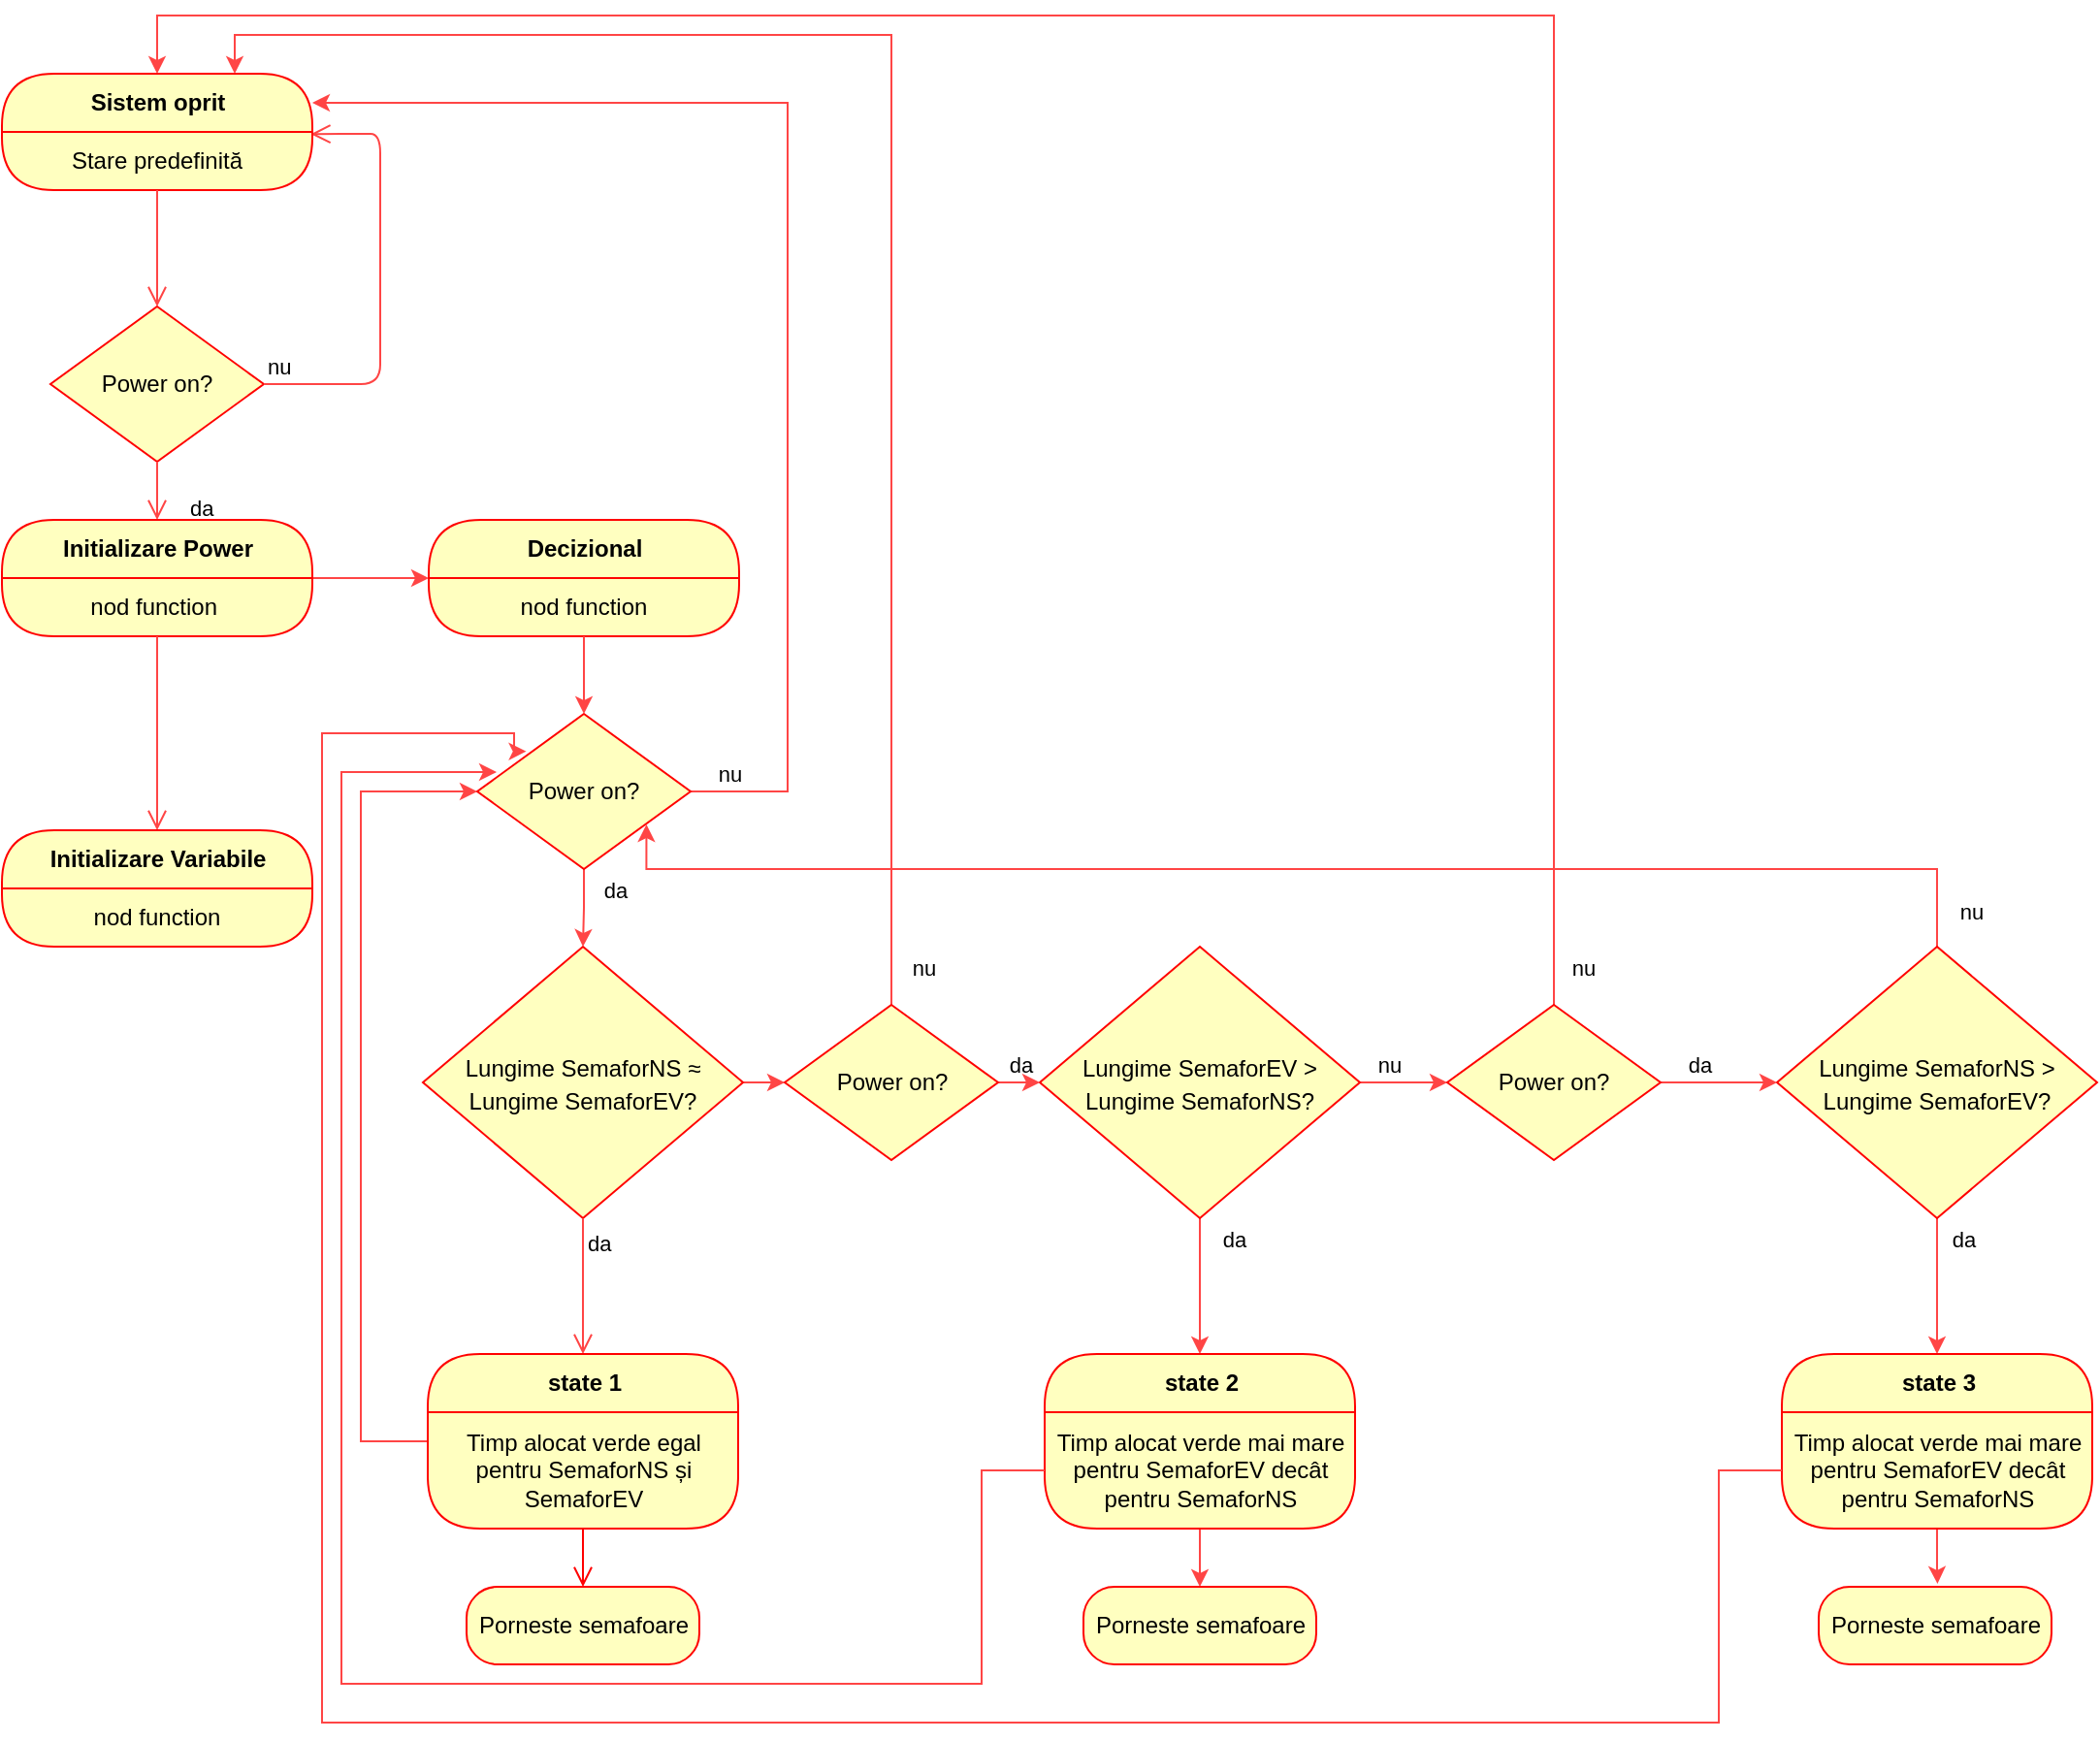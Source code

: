 <mxfile version="12.1.3" type="device" pages="1"><diagram id="BtRd8oFa6r85cIglDAqc" name="Page-1"><mxGraphModel dx="1656" dy="2018" grid="1" gridSize="10" guides="1" tooltips="1" connect="1" arrows="1" fold="1" page="1" pageScale="1" pageWidth="827" pageHeight="1169" math="0" shadow="0"><root><mxCell id="0"/><mxCell id="1" parent="0"/><mxCell id="NX41XDvWaV1oYRgRnQJy-1" value="Power on?" style="rhombus;whiteSpace=wrap;html=1;fillColor=#ffffc0;strokeColor=#ff0000;" parent="1" vertex="1"><mxGeometry x="90" y="110" width="110" height="80" as="geometry"/></mxCell><mxCell id="NX41XDvWaV1oYRgRnQJy-2" value="nu" style="edgeStyle=orthogonalEdgeStyle;html=1;align=left;verticalAlign=bottom;endArrow=open;endSize=8;strokeColor=#FF4545;entryX=0.995;entryY=0.038;entryDx=0;entryDy=0;entryPerimeter=0;" parent="1" source="NX41XDvWaV1oYRgRnQJy-1" target="NX41XDvWaV1oYRgRnQJy-26" edge="1"><mxGeometry x="-1" relative="1" as="geometry"><mxPoint x="330" y="50" as="targetPoint"/><Array as="points"><mxPoint x="260" y="150"/><mxPoint x="260" y="21"/><mxPoint x="250" y="21"/></Array></mxGeometry></mxCell><mxCell id="NX41XDvWaV1oYRgRnQJy-3" value="da" style="edgeStyle=orthogonalEdgeStyle;html=1;align=left;verticalAlign=top;endArrow=open;endSize=8;strokeColor=#FF4545;" parent="1" source="NX41XDvWaV1oYRgRnQJy-1" edge="1"><mxGeometry x="0.024" y="16" relative="1" as="geometry"><mxPoint x="145" y="220" as="targetPoint"/><mxPoint x="-1" y="-5" as="offset"/></mxGeometry></mxCell><mxCell id="NX41XDvWaV1oYRgRnQJy-17" value="" style="edgeStyle=orthogonalEdgeStyle;rounded=0;orthogonalLoop=1;jettySize=auto;html=1;strokeColor=#FF4545;" parent="1" source="NX41XDvWaV1oYRgRnQJy-8" target="NX41XDvWaV1oYRgRnQJy-15" edge="1"><mxGeometry relative="1" as="geometry"><Array as="points"><mxPoint x="270" y="250"/><mxPoint x="270" y="250"/></Array></mxGeometry></mxCell><mxCell id="NX41XDvWaV1oYRgRnQJy-8" value="Initializare Power" style="swimlane;html=1;fontStyle=1;align=center;verticalAlign=middle;childLayout=stackLayout;horizontal=1;startSize=30;horizontalStack=0;resizeParent=0;resizeLast=1;container=0;fontColor=#000000;collapsible=0;rounded=1;arcSize=30;strokeColor=#ff0000;fillColor=#ffffc0;swimlaneFillColor=#ffffc0;" parent="1" vertex="1"><mxGeometry x="65" y="220" width="160" height="60" as="geometry"/></mxCell><mxCell id="NX41XDvWaV1oYRgRnQJy-9" value="nod function&amp;nbsp;" style="text;html=1;strokeColor=none;fillColor=none;align=center;verticalAlign=middle;spacingLeft=4;spacingRight=4;whiteSpace=wrap;overflow=hidden;rotatable=0;fontColor=#000000;" parent="NX41XDvWaV1oYRgRnQJy-8" vertex="1"><mxGeometry y="30" width="160" height="30" as="geometry"/></mxCell><mxCell id="NX41XDvWaV1oYRgRnQJy-10" value="" style="edgeStyle=orthogonalEdgeStyle;html=1;verticalAlign=bottom;endArrow=open;endSize=8;strokeColor=#FF4545;entryX=0.5;entryY=0;entryDx=0;entryDy=0;" parent="1" source="NX41XDvWaV1oYRgRnQJy-8" target="NX41XDvWaV1oYRgRnQJy-11" edge="1"><mxGeometry relative="1" as="geometry"><mxPoint x="145" y="340" as="targetPoint"/></mxGeometry></mxCell><mxCell id="NX41XDvWaV1oYRgRnQJy-11" value="Initializare Variabile" style="swimlane;html=1;fontStyle=1;align=center;verticalAlign=middle;childLayout=stackLayout;horizontal=1;startSize=30;horizontalStack=0;resizeParent=0;resizeLast=1;container=0;fontColor=#000000;collapsible=0;rounded=1;arcSize=30;strokeColor=#ff0000;fillColor=#ffffc0;swimlaneFillColor=#ffffc0;" parent="1" vertex="1"><mxGeometry x="65" y="380" width="160" height="60" as="geometry"/></mxCell><mxCell id="NX41XDvWaV1oYRgRnQJy-12" value="nod function" style="text;html=1;strokeColor=none;fillColor=none;align=center;verticalAlign=middle;spacingLeft=4;spacingRight=4;whiteSpace=wrap;overflow=hidden;rotatable=0;fontColor=#000000;" parent="NX41XDvWaV1oYRgRnQJy-11" vertex="1"><mxGeometry y="30" width="160" height="30" as="geometry"/></mxCell><mxCell id="NX41XDvWaV1oYRgRnQJy-14" value="Decizional" style="swimlane;html=1;fontStyle=1;align=center;verticalAlign=middle;childLayout=stackLayout;horizontal=1;startSize=30;horizontalStack=0;resizeParent=0;resizeLast=1;container=0;fontColor=#000000;collapsible=0;rounded=1;arcSize=30;strokeColor=#ff0000;fillColor=#ffffc0;swimlaneFillColor=#ffffc0;" parent="1" vertex="1"><mxGeometry x="285" y="220" width="160" height="60" as="geometry"/></mxCell><mxCell id="NX41XDvWaV1oYRgRnQJy-15" value="nod function" style="text;html=1;strokeColor=none;fillColor=none;align=center;verticalAlign=middle;spacingLeft=4;spacingRight=4;whiteSpace=wrap;overflow=hidden;rotatable=0;fontColor=#000000;" parent="NX41XDvWaV1oYRgRnQJy-14" vertex="1"><mxGeometry y="30" width="160" height="30" as="geometry"/></mxCell><mxCell id="NX41XDvWaV1oYRgRnQJy-55" value="" style="edgeStyle=orthogonalEdgeStyle;rounded=0;orthogonalLoop=1;jettySize=auto;html=1;strokeColor=#FF4545;fontSize=14;" parent="1" source="NX41XDvWaV1oYRgRnQJy-18" target="NX41XDvWaV1oYRgRnQJy-54" edge="1"><mxGeometry relative="1" as="geometry"/></mxCell><mxCell id="NX41XDvWaV1oYRgRnQJy-18" value="&lt;font style=&quot;font-size: 12px&quot;&gt;Lungime SemaforNS&amp;nbsp;≈ Lungime SemaforEV?&lt;/font&gt;" style="rhombus;whiteSpace=wrap;html=1;fillColor=#ffffc0;strokeColor=#ff0000;fontSize=14;" parent="1" vertex="1"><mxGeometry x="282" y="440" width="165" height="140" as="geometry"/></mxCell><mxCell id="NX41XDvWaV1oYRgRnQJy-20" value="da" style="edgeStyle=orthogonalEdgeStyle;html=1;align=left;verticalAlign=top;endArrow=open;endSize=8;strokeColor=#FF4545;entryX=0.5;entryY=0;entryDx=0;entryDy=0;" parent="1" source="NX41XDvWaV1oYRgRnQJy-18" target="NX41XDvWaV1oYRgRnQJy-21" edge="1"><mxGeometry x="-1" relative="1" as="geometry"><mxPoint x="364.5" y="630" as="targetPoint"/></mxGeometry></mxCell><mxCell id="NX41XDvWaV1oYRgRnQJy-81" style="edgeStyle=orthogonalEdgeStyle;rounded=0;orthogonalLoop=1;jettySize=auto;html=1;entryX=0;entryY=0.5;entryDx=0;entryDy=0;labelBackgroundColor=none;strokeColor=#FF4545;fontSize=14;" parent="1" source="NX41XDvWaV1oYRgRnQJy-21" target="NX41XDvWaV1oYRgRnQJy-37" edge="1"><mxGeometry relative="1" as="geometry"><Array as="points"><mxPoint x="250" y="695"/><mxPoint x="250" y="360"/></Array></mxGeometry></mxCell><mxCell id="NX41XDvWaV1oYRgRnQJy-21" value="state 1" style="swimlane;html=1;fontStyle=1;align=center;verticalAlign=middle;childLayout=stackLayout;horizontal=1;startSize=30;horizontalStack=0;resizeParent=0;resizeLast=1;container=0;fontColor=#000000;collapsible=0;rounded=1;arcSize=30;strokeColor=#ff0000;fillColor=#ffffc0;swimlaneFillColor=#ffffc0;" parent="1" vertex="1"><mxGeometry x="284.5" y="650" width="160" height="90" as="geometry"/></mxCell><mxCell id="NX41XDvWaV1oYRgRnQJy-22" value="Timp alocat verde egal pentru SemaforNS și SemaforEV" style="text;html=1;strokeColor=none;fillColor=none;align=center;verticalAlign=middle;spacingLeft=4;spacingRight=4;whiteSpace=wrap;overflow=hidden;rotatable=0;fontColor=#000000;" parent="NX41XDvWaV1oYRgRnQJy-21" vertex="1"><mxGeometry y="30" width="160" height="60" as="geometry"/></mxCell><mxCell id="NX41XDvWaV1oYRgRnQJy-23" value="" style="edgeStyle=orthogonalEdgeStyle;html=1;verticalAlign=bottom;endArrow=open;endSize=8;strokeColor=#ff0000;fontSize=14;" parent="1" source="NX41XDvWaV1oYRgRnQJy-21" edge="1"><mxGeometry relative="1" as="geometry"><mxPoint x="364.5" y="770" as="targetPoint"/></mxGeometry></mxCell><mxCell id="NX41XDvWaV1oYRgRnQJy-25" value="Sistem oprit" style="swimlane;html=1;fontStyle=1;align=center;verticalAlign=middle;childLayout=stackLayout;horizontal=1;startSize=30;horizontalStack=0;resizeParent=0;resizeLast=1;container=0;fontColor=#000000;collapsible=0;rounded=1;arcSize=30;strokeColor=#ff0000;fillColor=#ffffc0;swimlaneFillColor=#ffffc0;" parent="1" vertex="1"><mxGeometry x="65" y="-10" width="160" height="60" as="geometry"/></mxCell><mxCell id="NX41XDvWaV1oYRgRnQJy-26" value="Stare predefinită" style="text;html=1;strokeColor=none;fillColor=none;align=center;verticalAlign=middle;spacingLeft=4;spacingRight=4;whiteSpace=wrap;overflow=hidden;rotatable=0;fontColor=#000000;" parent="NX41XDvWaV1oYRgRnQJy-25" vertex="1"><mxGeometry y="30" width="160" height="30" as="geometry"/></mxCell><mxCell id="NX41XDvWaV1oYRgRnQJy-27" value="" style="edgeStyle=orthogonalEdgeStyle;html=1;verticalAlign=bottom;endArrow=open;endSize=8;strokeColor=#FF4545;fontSize=14;entryX=0.5;entryY=0;entryDx=0;entryDy=0;" parent="1" source="NX41XDvWaV1oYRgRnQJy-25" target="NX41XDvWaV1oYRgRnQJy-1" edge="1"><mxGeometry relative="1" as="geometry"><mxPoint x="145" y="90" as="targetPoint"/></mxGeometry></mxCell><mxCell id="NX41XDvWaV1oYRgRnQJy-28" value="Porneste semafoare" style="rounded=1;whiteSpace=wrap;html=1;arcSize=40;fontColor=#000000;fillColor=#ffffc0;strokeColor=#ff0000;" parent="1" vertex="1"><mxGeometry x="304.5" y="770" width="120" height="40" as="geometry"/></mxCell><mxCell id="NX41XDvWaV1oYRgRnQJy-33" value="&lt;font style=&quot;font-size: 11px&quot;&gt;da&lt;/font&gt;" style="edgeStyle=orthogonalEdgeStyle;rounded=0;orthogonalLoop=1;jettySize=auto;html=1;fontSize=14;strokeColor=#FF4545;" parent="1" source="NX41XDvWaV1oYRgRnQJy-30" target="NX41XDvWaV1oYRgRnQJy-31" edge="1"><mxGeometry x="-0.708" y="17" relative="1" as="geometry"><mxPoint as="offset"/></mxGeometry></mxCell><mxCell id="NX41XDvWaV1oYRgRnQJy-68" value="&lt;font style=&quot;font-size: 11px&quot;&gt;nu&lt;/font&gt;" style="edgeStyle=orthogonalEdgeStyle;rounded=0;orthogonalLoop=1;jettySize=auto;html=1;labelBackgroundColor=none;strokeColor=#FF4545;fontSize=14;" parent="1" source="NX41XDvWaV1oYRgRnQJy-30" target="NX41XDvWaV1oYRgRnQJy-66" edge="1"><mxGeometry x="-0.333" y="10" relative="1" as="geometry"><mxPoint as="offset"/></mxGeometry></mxCell><mxCell id="NX41XDvWaV1oYRgRnQJy-30" value="&lt;font style=&quot;font-size: 12px&quot;&gt;Lungime SemaforEV &amp;gt; Lungime SemaforNS?&lt;/font&gt;" style="rhombus;whiteSpace=wrap;html=1;fillColor=#ffffc0;strokeColor=#ff0000;fontSize=14;" parent="1" vertex="1"><mxGeometry x="600" y="440" width="165" height="140" as="geometry"/></mxCell><mxCell id="NX41XDvWaV1oYRgRnQJy-65" value="&lt;font style=&quot;font-size: 11px&quot;&gt;da&lt;/font&gt;" style="edgeStyle=orthogonalEdgeStyle;rounded=0;orthogonalLoop=1;jettySize=auto;html=1;labelBackgroundColor=none;strokeColor=#FF4545;fontSize=14;" parent="1" source="NX41XDvWaV1oYRgRnQJy-59" target="NX41XDvWaV1oYRgRnQJy-63" edge="1"><mxGeometry x="-0.714" y="13" relative="1" as="geometry"><mxPoint as="offset"/></mxGeometry></mxCell><mxCell id="NX41XDvWaV1oYRgRnQJy-80" value="&lt;font style=&quot;font-size: 11px&quot;&gt;nu&lt;/font&gt;" style="edgeStyle=orthogonalEdgeStyle;rounded=0;orthogonalLoop=1;jettySize=auto;html=1;entryX=0.793;entryY=0.713;entryDx=0;entryDy=0;entryPerimeter=0;labelBackgroundColor=none;strokeColor=#FF4545;fontSize=14;" parent="1" source="NX41XDvWaV1oYRgRnQJy-59" target="NX41XDvWaV1oYRgRnQJy-37" edge="1"><mxGeometry x="-0.947" y="-17" relative="1" as="geometry"><Array as="points"><mxPoint x="1063" y="400"/><mxPoint x="397" y="400"/></Array><mxPoint as="offset"/></mxGeometry></mxCell><mxCell id="NX41XDvWaV1oYRgRnQJy-59" value="&lt;font style=&quot;font-size: 12px&quot;&gt;Lungime SemaforNS &amp;gt; Lungime SemaforEV?&lt;/font&gt;" style="rhombus;whiteSpace=wrap;html=1;fillColor=#ffffc0;strokeColor=#ff0000;fontSize=14;" parent="1" vertex="1"><mxGeometry x="980" y="440" width="165" height="140" as="geometry"/></mxCell><mxCell id="NX41XDvWaV1oYRgRnQJy-75" style="edgeStyle=orthogonalEdgeStyle;rounded=0;orthogonalLoop=1;jettySize=auto;html=1;entryX=0.5;entryY=0;entryDx=0;entryDy=0;labelBackgroundColor=none;strokeColor=#FF4545;fontSize=14;" parent="1" source="NX41XDvWaV1oYRgRnQJy-31" target="NX41XDvWaV1oYRgRnQJy-71" edge="1"><mxGeometry relative="1" as="geometry"/></mxCell><mxCell id="NX41XDvWaV1oYRgRnQJy-31" value="state 2" style="swimlane;html=1;fontStyle=1;align=center;verticalAlign=middle;childLayout=stackLayout;horizontal=1;startSize=30;horizontalStack=0;resizeParent=0;resizeLast=1;container=0;fontColor=#000000;collapsible=0;rounded=1;arcSize=30;strokeColor=#ff0000;fillColor=#ffffc0;swimlaneFillColor=#ffffc0;" parent="1" vertex="1"><mxGeometry x="602.5" y="650" width="160" height="90" as="geometry"/></mxCell><mxCell id="NX41XDvWaV1oYRgRnQJy-32" value="Timp alocat verde mai mare pentru SemaforEV decât pentru SemaforNS" style="text;html=1;strokeColor=none;fillColor=none;align=center;verticalAlign=middle;spacingLeft=4;spacingRight=4;whiteSpace=wrap;overflow=hidden;rotatable=0;fontColor=#000000;" parent="NX41XDvWaV1oYRgRnQJy-31" vertex="1"><mxGeometry y="30" width="160" height="60" as="geometry"/></mxCell><mxCell id="NX41XDvWaV1oYRgRnQJy-50" value="&lt;font style=&quot;font-size: 11px&quot;&gt;da&lt;/font&gt;" style="edgeStyle=orthogonalEdgeStyle;rounded=0;orthogonalLoop=1;jettySize=auto;html=1;strokeColor=#FF4545;fontSize=14;" parent="1" source="NX41XDvWaV1oYRgRnQJy-37" target="NX41XDvWaV1oYRgRnQJy-18" edge="1"><mxGeometry x="0.001" y="18" relative="1" as="geometry"><mxPoint x="-2" y="-10" as="offset"/></mxGeometry></mxCell><mxCell id="NX41XDvWaV1oYRgRnQJy-52" value="&lt;font style=&quot;font-size: 11px&quot;&gt;nu&lt;/font&gt;" style="edgeStyle=orthogonalEdgeStyle;rounded=0;orthogonalLoop=1;jettySize=auto;html=1;strokeColor=#FF4545;fontSize=14;entryX=1;entryY=0.25;entryDx=0;entryDy=0;" parent="1" source="NX41XDvWaV1oYRgRnQJy-37" target="NX41XDvWaV1oYRgRnQJy-25" edge="1"><mxGeometry x="-0.939" y="10" relative="1" as="geometry"><mxPoint x="499.5" y="360" as="targetPoint"/><Array as="points"><mxPoint x="470" y="360"/><mxPoint x="470" y="5"/></Array><mxPoint as="offset"/></mxGeometry></mxCell><mxCell id="NX41XDvWaV1oYRgRnQJy-37" value="Power on?" style="rhombus;whiteSpace=wrap;html=1;fillColor=#ffffc0;strokeColor=#ff0000;" parent="1" vertex="1"><mxGeometry x="310" y="320" width="110" height="80" as="geometry"/></mxCell><mxCell id="NX41XDvWaV1oYRgRnQJy-49" value="" style="edgeStyle=orthogonalEdgeStyle;rounded=0;orthogonalLoop=1;jettySize=auto;html=1;strokeColor=#FF4545;fontSize=14;" parent="1" source="NX41XDvWaV1oYRgRnQJy-15" target="NX41XDvWaV1oYRgRnQJy-37" edge="1"><mxGeometry relative="1" as="geometry"/></mxCell><mxCell id="NX41XDvWaV1oYRgRnQJy-56" value="&lt;font style=&quot;font-size: 11px&quot;&gt;da&lt;/font&gt;" style="edgeStyle=orthogonalEdgeStyle;rounded=0;orthogonalLoop=1;jettySize=auto;html=1;strokeColor=#FF4545;fontSize=14;labelBackgroundColor=none;" parent="1" source="NX41XDvWaV1oYRgRnQJy-54" target="NX41XDvWaV1oYRgRnQJy-30" edge="1"><mxGeometry x="0.653" y="10" relative="1" as="geometry"><mxPoint as="offset"/></mxGeometry></mxCell><mxCell id="NX41XDvWaV1oYRgRnQJy-58" value="&lt;font style=&quot;font-size: 11px&quot;&gt;nu&lt;/font&gt;" style="edgeStyle=orthogonalEdgeStyle;rounded=0;orthogonalLoop=1;jettySize=auto;html=1;labelBackgroundColor=none;strokeColor=#FF4545;fontSize=14;entryX=0.75;entryY=0;entryDx=0;entryDy=0;" parent="1" source="NX41XDvWaV1oYRgRnQJy-54" target="NX41XDvWaV1oYRgRnQJy-25" edge="1"><mxGeometry x="-0.953" y="-16" relative="1" as="geometry"><mxPoint x="523.5" y="390" as="targetPoint"/><Array as="points"><mxPoint x="524" y="-30"/><mxPoint x="185" y="-30"/></Array><mxPoint as="offset"/></mxGeometry></mxCell><mxCell id="NX41XDvWaV1oYRgRnQJy-54" value="Power on?" style="rhombus;whiteSpace=wrap;html=1;fillColor=#ffffc0;strokeColor=#ff0000;" parent="1" vertex="1"><mxGeometry x="468.5" y="470" width="110" height="80" as="geometry"/></mxCell><mxCell id="NX41XDvWaV1oYRgRnQJy-79" style="edgeStyle=orthogonalEdgeStyle;rounded=0;orthogonalLoop=1;jettySize=auto;html=1;entryX=0.51;entryY=-0.039;entryDx=0;entryDy=0;entryPerimeter=0;labelBackgroundColor=none;strokeColor=#FF4545;fontSize=14;" parent="1" source="NX41XDvWaV1oYRgRnQJy-63" target="NX41XDvWaV1oYRgRnQJy-72" edge="1"><mxGeometry relative="1" as="geometry"/></mxCell><mxCell id="NX41XDvWaV1oYRgRnQJy-63" value="state 3" style="swimlane;html=1;fontStyle=1;align=center;verticalAlign=middle;childLayout=stackLayout;horizontal=1;startSize=30;horizontalStack=0;resizeParent=0;resizeLast=1;container=0;fontColor=#000000;collapsible=0;rounded=1;arcSize=30;strokeColor=#ff0000;fillColor=#ffffc0;swimlaneFillColor=#ffffc0;" parent="1" vertex="1"><mxGeometry x="982.5" y="650" width="160" height="90" as="geometry"/></mxCell><mxCell id="NX41XDvWaV1oYRgRnQJy-64" value="Timp alocat verde mai mare pentru SemaforEV decât pentru SemaforNS" style="text;html=1;strokeColor=none;fillColor=none;align=center;verticalAlign=middle;spacingLeft=4;spacingRight=4;whiteSpace=wrap;overflow=hidden;rotatable=0;fontColor=#000000;" parent="NX41XDvWaV1oYRgRnQJy-63" vertex="1"><mxGeometry y="30" width="160" height="60" as="geometry"/></mxCell><mxCell id="NX41XDvWaV1oYRgRnQJy-76" value="Timp alocat verde mai mare pentru SemaforEV decat pentru SemaforNS" style="text;html=1;strokeColor=none;fillColor=none;align=center;verticalAlign=middle;spacingLeft=4;spacingRight=4;whiteSpace=wrap;overflow=hidden;rotatable=0;fontColor=#000000;" parent="NX41XDvWaV1oYRgRnQJy-63" vertex="1"><mxGeometry y="90" width="160" as="geometry"/></mxCell><mxCell id="NX41XDvWaV1oYRgRnQJy-69" value="&lt;font style=&quot;font-size: 11px&quot;&gt;da&lt;/font&gt;" style="edgeStyle=orthogonalEdgeStyle;rounded=0;orthogonalLoop=1;jettySize=auto;html=1;labelBackgroundColor=none;strokeColor=#FF4545;fontSize=14;" parent="1" source="NX41XDvWaV1oYRgRnQJy-66" target="NX41XDvWaV1oYRgRnQJy-59" edge="1"><mxGeometry x="-0.333" y="10" relative="1" as="geometry"><mxPoint as="offset"/></mxGeometry></mxCell><mxCell id="NX41XDvWaV1oYRgRnQJy-70" value="&lt;font style=&quot;font-size: 11px&quot;&gt;nu&lt;/font&gt;" style="edgeStyle=orthogonalEdgeStyle;rounded=0;orthogonalLoop=1;jettySize=auto;html=1;entryX=0.5;entryY=0;entryDx=0;entryDy=0;labelBackgroundColor=none;strokeColor=#FF4545;fontSize=14;" parent="1" source="NX41XDvWaV1oYRgRnQJy-66" target="NX41XDvWaV1oYRgRnQJy-25" edge="1"><mxGeometry x="-0.968" y="-15" relative="1" as="geometry"><Array as="points"><mxPoint x="865" y="-40"/><mxPoint x="145" y="-40"/></Array><mxPoint as="offset"/></mxGeometry></mxCell><mxCell id="NX41XDvWaV1oYRgRnQJy-66" value="Power on?" style="rhombus;whiteSpace=wrap;html=1;fillColor=#ffffc0;strokeColor=#ff0000;" parent="1" vertex="1"><mxGeometry x="810" y="470" width="110" height="80" as="geometry"/></mxCell><mxCell id="NX41XDvWaV1oYRgRnQJy-71" value="Porneste semafoare" style="rounded=1;whiteSpace=wrap;html=1;arcSize=40;fontColor=#000000;fillColor=#ffffc0;strokeColor=#ff0000;" parent="1" vertex="1"><mxGeometry x="622.5" y="770" width="120" height="40" as="geometry"/></mxCell><mxCell id="NX41XDvWaV1oYRgRnQJy-72" value="Porneste semafoare" style="rounded=1;whiteSpace=wrap;html=1;arcSize=40;fontColor=#000000;fillColor=#ffffc0;strokeColor=#ff0000;" parent="1" vertex="1"><mxGeometry x="1001.5" y="770" width="120" height="40" as="geometry"/></mxCell><mxCell id="NX41XDvWaV1oYRgRnQJy-82" style="edgeStyle=orthogonalEdgeStyle;rounded=0;orthogonalLoop=1;jettySize=auto;html=1;entryX=0.091;entryY=0.375;entryDx=0;entryDy=0;entryPerimeter=0;labelBackgroundColor=none;strokeColor=#FF4545;fontSize=14;" parent="1" source="NX41XDvWaV1oYRgRnQJy-32" target="NX41XDvWaV1oYRgRnQJy-37" edge="1"><mxGeometry relative="1" as="geometry"><Array as="points"><mxPoint x="570" y="710"/><mxPoint x="570" y="820"/><mxPoint x="240" y="820"/><mxPoint x="240" y="350"/></Array></mxGeometry></mxCell><mxCell id="NX41XDvWaV1oYRgRnQJy-83" style="edgeStyle=orthogonalEdgeStyle;rounded=0;orthogonalLoop=1;jettySize=auto;html=1;entryX=0.23;entryY=0.242;entryDx=0;entryDy=0;entryPerimeter=0;labelBackgroundColor=none;strokeColor=#FF4545;fontSize=14;" parent="1" source="NX41XDvWaV1oYRgRnQJy-64" target="NX41XDvWaV1oYRgRnQJy-37" edge="1"><mxGeometry relative="1" as="geometry"><Array as="points"><mxPoint x="950" y="710"/><mxPoint x="950" y="840"/><mxPoint x="230" y="840"/><mxPoint x="230" y="330"/><mxPoint x="329" y="330"/><mxPoint x="329" y="339"/></Array></mxGeometry></mxCell></root></mxGraphModel></diagram></mxfile>